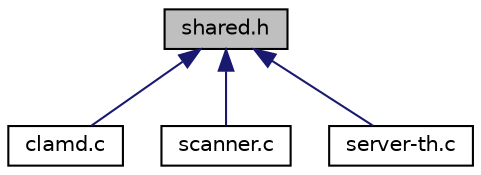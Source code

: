 digraph "shared.h"
{
 // LATEX_PDF_SIZE
  edge [fontname="Helvetica",fontsize="10",labelfontname="Helvetica",labelfontsize="10"];
  node [fontname="Helvetica",fontsize="10",shape=record];
  Node1 [label="shared.h",height=0.2,width=0.4,color="black", fillcolor="grey75", style="filled", fontcolor="black",tooltip=" "];
  Node1 -> Node2 [dir="back",color="midnightblue",fontsize="10",style="solid",fontname="Helvetica"];
  Node2 [label="clamd.c",height=0.2,width=0.4,color="black", fillcolor="white", style="filled",URL="$clamd_8c.html",tooltip=" "];
  Node1 -> Node3 [dir="back",color="midnightblue",fontsize="10",style="solid",fontname="Helvetica"];
  Node3 [label="scanner.c",height=0.2,width=0.4,color="black", fillcolor="white", style="filled",URL="$scanner_8c.html",tooltip=" "];
  Node1 -> Node4 [dir="back",color="midnightblue",fontsize="10",style="solid",fontname="Helvetica"];
  Node4 [label="server-th.c",height=0.2,width=0.4,color="black", fillcolor="white", style="filled",URL="$server-th_8c.html",tooltip=" "];
}
